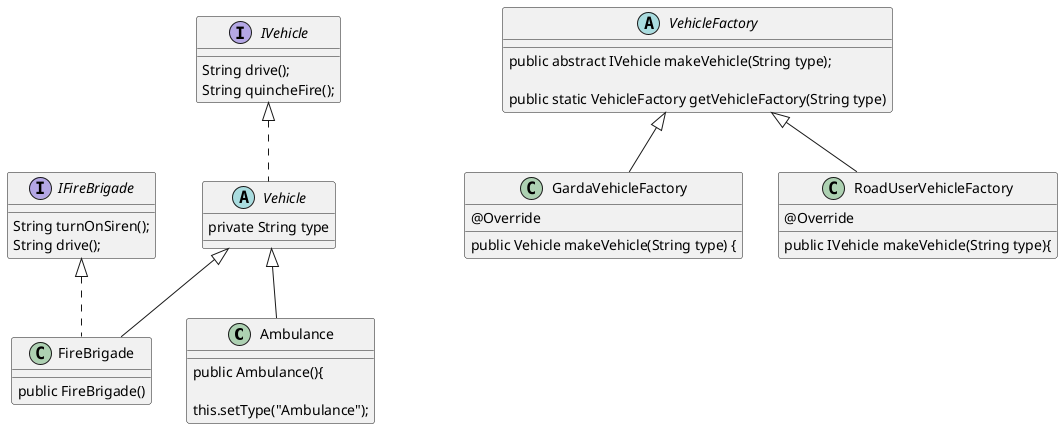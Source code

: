@startuml

class Ambulance extends Vehicle {


    public Ambulance(){

        this.setType("Ambulance");

    }
    interface IVehicle {
        String drive();
        String quincheFire();
    }


     abstract class Vehicle implements IVehicle{
        private String type

    }
    interface IFireBrigade {
        String turnOnSiren();
        String drive();
    }
    class FireBrigade extends Vehicle implements IFireBrigade {
        public FireBrigade()

}
            class GardaVehicleFactory extends VehicleFactory{
                @Override
                public Vehicle makeVehicle(String type) {


                }
                class RoadUserVehicleFactory extends VehicleFactory{
                    @Override
                    public IVehicle makeVehicle(String type){

                }
                abstract class VehicleFactory {

                    public abstract IVehicle makeVehicle(String type);

                    public static VehicleFactory getVehicleFactory(String type)


                    }


@enduml